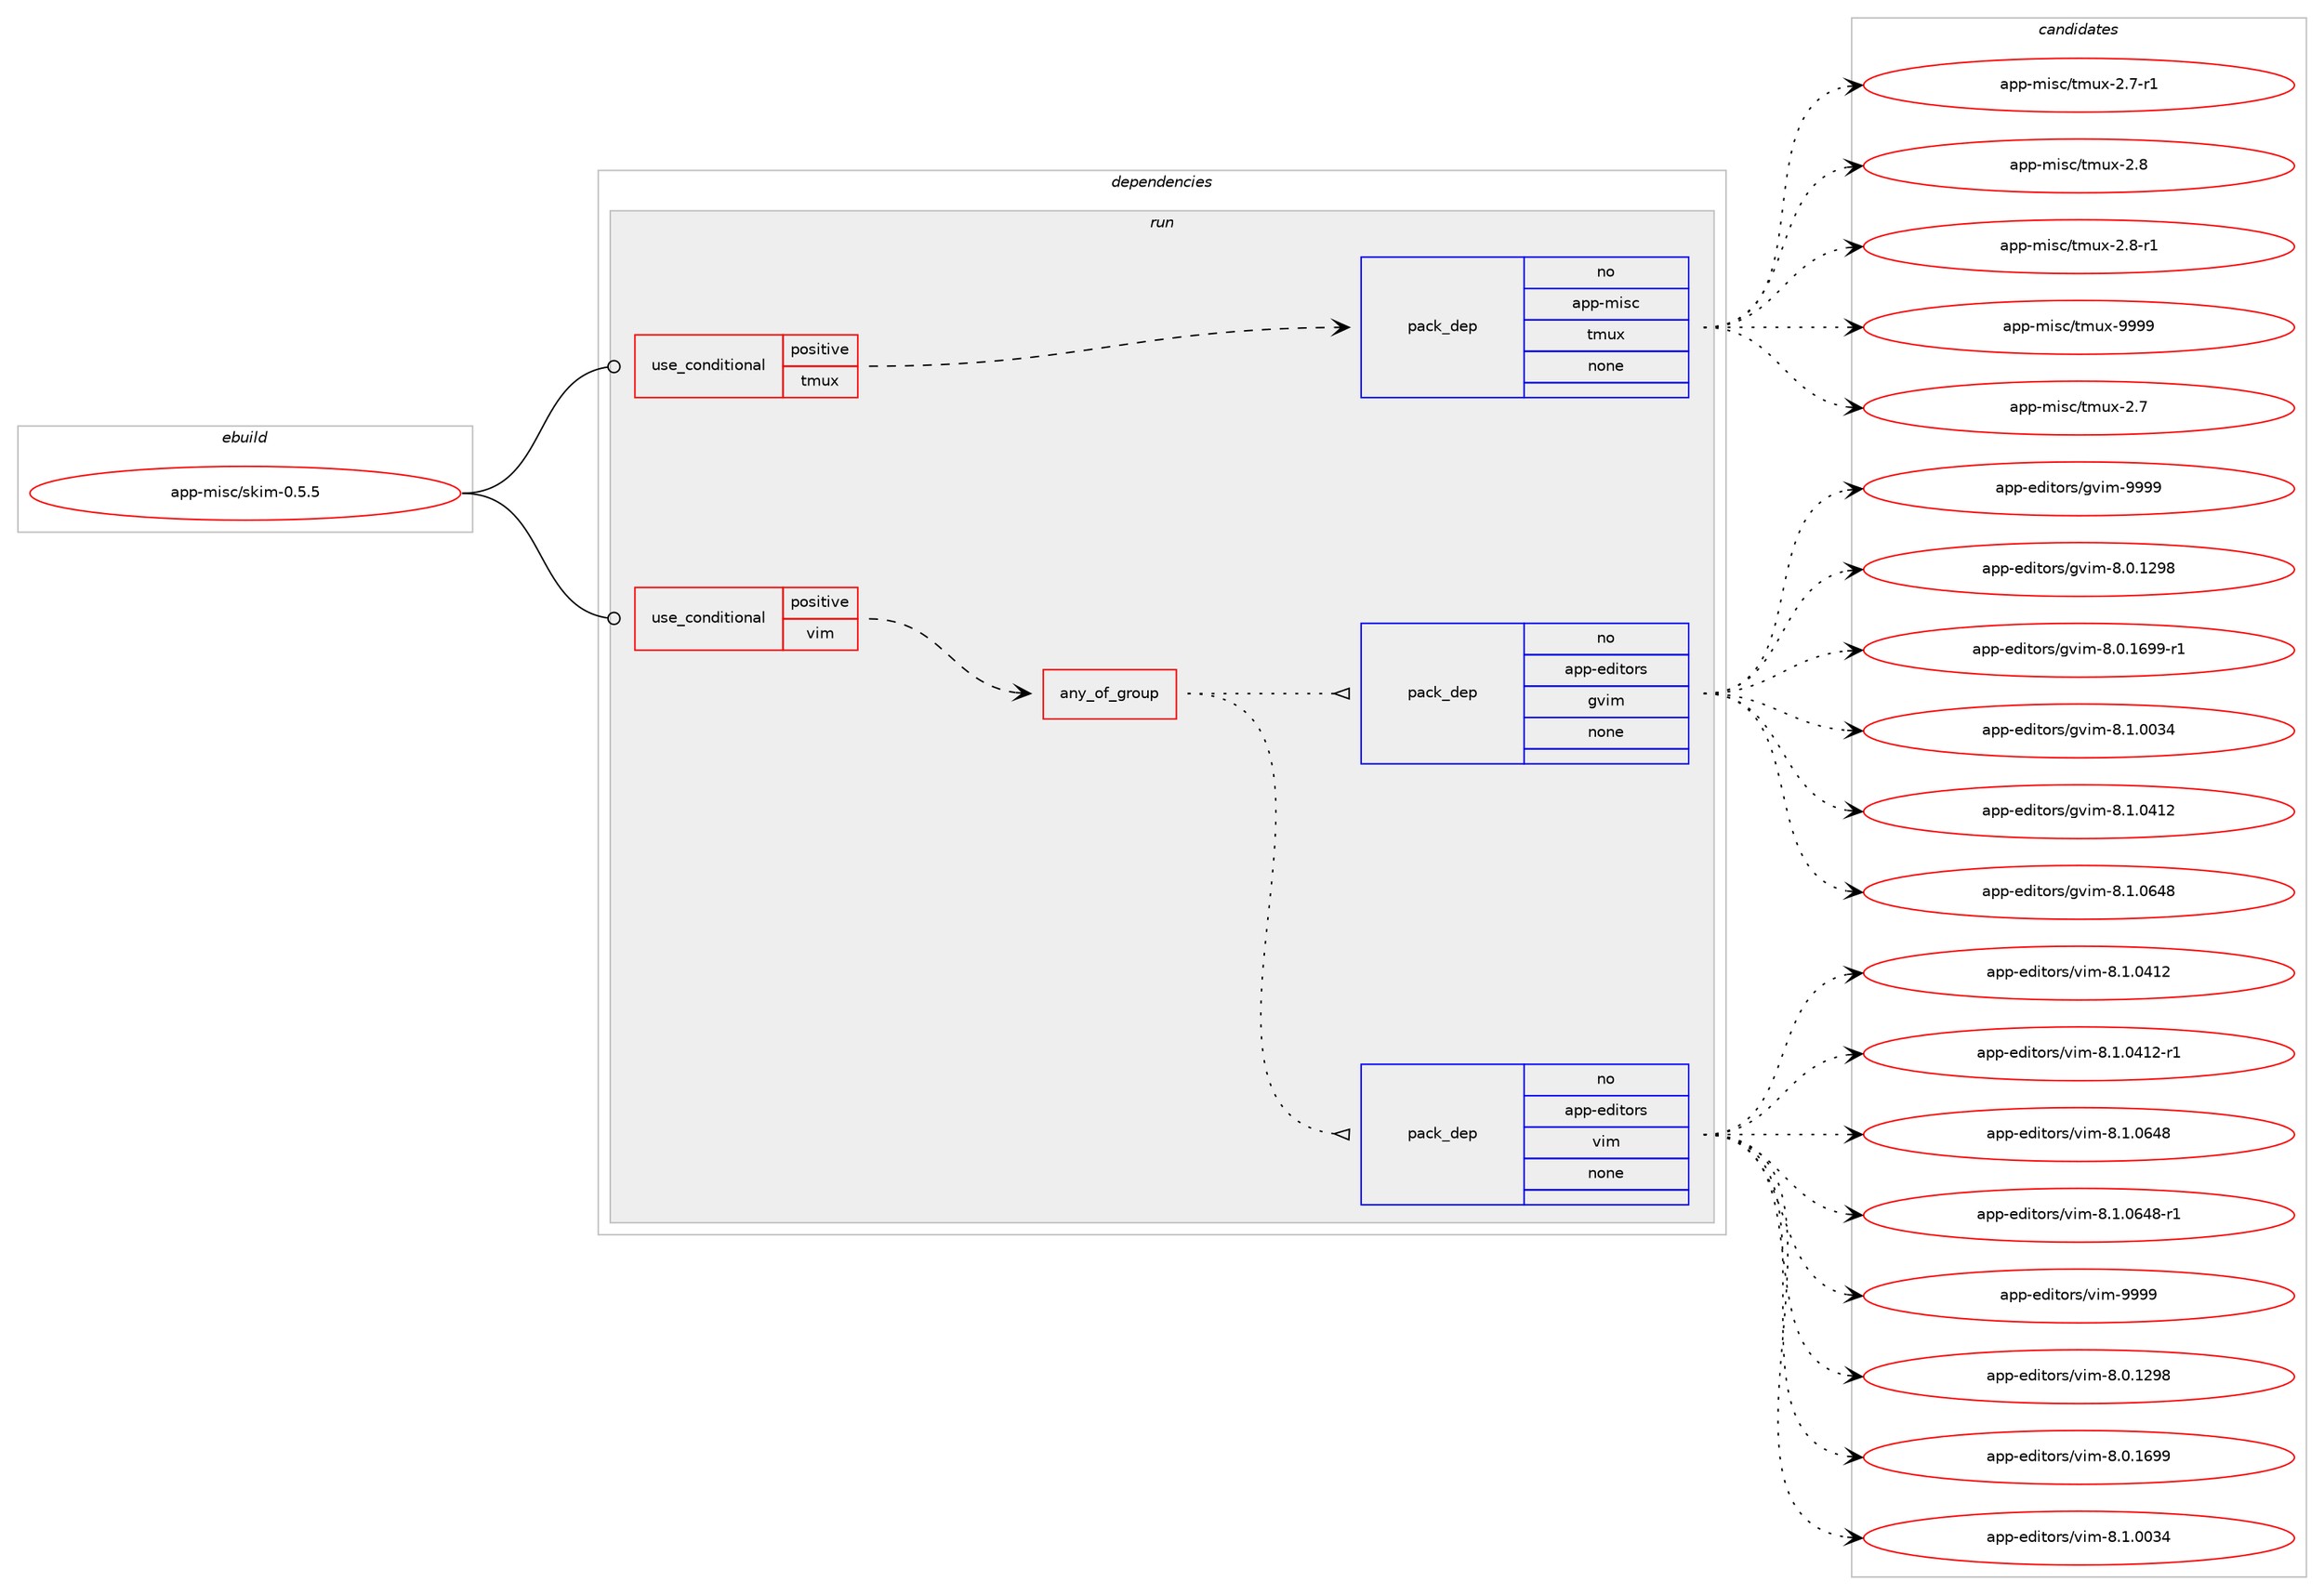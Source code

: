 digraph prolog {

# *************
# Graph options
# *************

newrank=true;
concentrate=true;
compound=true;
graph [rankdir=LR,fontname=Helvetica,fontsize=10,ranksep=1.5];#, ranksep=2.5, nodesep=0.2];
edge  [arrowhead=vee];
node  [fontname=Helvetica,fontsize=10];

# **********
# The ebuild
# **********

subgraph cluster_leftcol {
color=gray;
rank=same;
label=<<i>ebuild</i>>;
id [label="app-misc/skim-0.5.5", color=red, width=4, href="../app-misc/skim-0.5.5.svg"];
}

# ****************
# The dependencies
# ****************

subgraph cluster_midcol {
color=gray;
label=<<i>dependencies</i>>;
subgraph cluster_compile {
fillcolor="#eeeeee";
style=filled;
label=<<i>compile</i>>;
}
subgraph cluster_compileandrun {
fillcolor="#eeeeee";
style=filled;
label=<<i>compile and run</i>>;
}
subgraph cluster_run {
fillcolor="#eeeeee";
style=filled;
label=<<i>run</i>>;
subgraph cond353821 {
dependency1300898 [label=<<TABLE BORDER="0" CELLBORDER="1" CELLSPACING="0" CELLPADDING="4"><TR><TD ROWSPAN="3" CELLPADDING="10">use_conditional</TD></TR><TR><TD>positive</TD></TR><TR><TD>tmux</TD></TR></TABLE>>, shape=none, color=red];
subgraph pack926827 {
dependency1300899 [label=<<TABLE BORDER="0" CELLBORDER="1" CELLSPACING="0" CELLPADDING="4" WIDTH="220"><TR><TD ROWSPAN="6" CELLPADDING="30">pack_dep</TD></TR><TR><TD WIDTH="110">no</TD></TR><TR><TD>app-misc</TD></TR><TR><TD>tmux</TD></TR><TR><TD>none</TD></TR><TR><TD></TD></TR></TABLE>>, shape=none, color=blue];
}
dependency1300898:e -> dependency1300899:w [weight=20,style="dashed",arrowhead="vee"];
}
id:e -> dependency1300898:w [weight=20,style="solid",arrowhead="odot"];
subgraph cond353822 {
dependency1300900 [label=<<TABLE BORDER="0" CELLBORDER="1" CELLSPACING="0" CELLPADDING="4"><TR><TD ROWSPAN="3" CELLPADDING="10">use_conditional</TD></TR><TR><TD>positive</TD></TR><TR><TD>vim</TD></TR></TABLE>>, shape=none, color=red];
subgraph any19708 {
dependency1300901 [label=<<TABLE BORDER="0" CELLBORDER="1" CELLSPACING="0" CELLPADDING="4"><TR><TD CELLPADDING="10">any_of_group</TD></TR></TABLE>>, shape=none, color=red];subgraph pack926828 {
dependency1300902 [label=<<TABLE BORDER="0" CELLBORDER="1" CELLSPACING="0" CELLPADDING="4" WIDTH="220"><TR><TD ROWSPAN="6" CELLPADDING="30">pack_dep</TD></TR><TR><TD WIDTH="110">no</TD></TR><TR><TD>app-editors</TD></TR><TR><TD>vim</TD></TR><TR><TD>none</TD></TR><TR><TD></TD></TR></TABLE>>, shape=none, color=blue];
}
dependency1300901:e -> dependency1300902:w [weight=20,style="dotted",arrowhead="oinv"];
subgraph pack926829 {
dependency1300903 [label=<<TABLE BORDER="0" CELLBORDER="1" CELLSPACING="0" CELLPADDING="4" WIDTH="220"><TR><TD ROWSPAN="6" CELLPADDING="30">pack_dep</TD></TR><TR><TD WIDTH="110">no</TD></TR><TR><TD>app-editors</TD></TR><TR><TD>gvim</TD></TR><TR><TD>none</TD></TR><TR><TD></TD></TR></TABLE>>, shape=none, color=blue];
}
dependency1300901:e -> dependency1300903:w [weight=20,style="dotted",arrowhead="oinv"];
}
dependency1300900:e -> dependency1300901:w [weight=20,style="dashed",arrowhead="vee"];
}
id:e -> dependency1300900:w [weight=20,style="solid",arrowhead="odot"];
}
}

# **************
# The candidates
# **************

subgraph cluster_choices {
rank=same;
color=gray;
label=<<i>candidates</i>>;

subgraph choice926827 {
color=black;
nodesep=1;
choice9711211245109105115994711610911712045504655 [label="app-misc/tmux-2.7", color=red, width=4,href="../app-misc/tmux-2.7.svg"];
choice97112112451091051159947116109117120455046554511449 [label="app-misc/tmux-2.7-r1", color=red, width=4,href="../app-misc/tmux-2.7-r1.svg"];
choice9711211245109105115994711610911712045504656 [label="app-misc/tmux-2.8", color=red, width=4,href="../app-misc/tmux-2.8.svg"];
choice97112112451091051159947116109117120455046564511449 [label="app-misc/tmux-2.8-r1", color=red, width=4,href="../app-misc/tmux-2.8-r1.svg"];
choice971121124510910511599471161091171204557575757 [label="app-misc/tmux-9999", color=red, width=4,href="../app-misc/tmux-9999.svg"];
dependency1300899:e -> choice9711211245109105115994711610911712045504655:w [style=dotted,weight="100"];
dependency1300899:e -> choice97112112451091051159947116109117120455046554511449:w [style=dotted,weight="100"];
dependency1300899:e -> choice9711211245109105115994711610911712045504656:w [style=dotted,weight="100"];
dependency1300899:e -> choice97112112451091051159947116109117120455046564511449:w [style=dotted,weight="100"];
dependency1300899:e -> choice971121124510910511599471161091171204557575757:w [style=dotted,weight="100"];
}
subgraph choice926828 {
color=black;
nodesep=1;
choice971121124510110010511611111411547118105109455646484649505756 [label="app-editors/vim-8.0.1298", color=red, width=4,href="../app-editors/vim-8.0.1298.svg"];
choice971121124510110010511611111411547118105109455646484649545757 [label="app-editors/vim-8.0.1699", color=red, width=4,href="../app-editors/vim-8.0.1699.svg"];
choice971121124510110010511611111411547118105109455646494648485152 [label="app-editors/vim-8.1.0034", color=red, width=4,href="../app-editors/vim-8.1.0034.svg"];
choice971121124510110010511611111411547118105109455646494648524950 [label="app-editors/vim-8.1.0412", color=red, width=4,href="../app-editors/vim-8.1.0412.svg"];
choice9711211245101100105116111114115471181051094556464946485249504511449 [label="app-editors/vim-8.1.0412-r1", color=red, width=4,href="../app-editors/vim-8.1.0412-r1.svg"];
choice971121124510110010511611111411547118105109455646494648545256 [label="app-editors/vim-8.1.0648", color=red, width=4,href="../app-editors/vim-8.1.0648.svg"];
choice9711211245101100105116111114115471181051094556464946485452564511449 [label="app-editors/vim-8.1.0648-r1", color=red, width=4,href="../app-editors/vim-8.1.0648-r1.svg"];
choice9711211245101100105116111114115471181051094557575757 [label="app-editors/vim-9999", color=red, width=4,href="../app-editors/vim-9999.svg"];
dependency1300902:e -> choice971121124510110010511611111411547118105109455646484649505756:w [style=dotted,weight="100"];
dependency1300902:e -> choice971121124510110010511611111411547118105109455646484649545757:w [style=dotted,weight="100"];
dependency1300902:e -> choice971121124510110010511611111411547118105109455646494648485152:w [style=dotted,weight="100"];
dependency1300902:e -> choice971121124510110010511611111411547118105109455646494648524950:w [style=dotted,weight="100"];
dependency1300902:e -> choice9711211245101100105116111114115471181051094556464946485249504511449:w [style=dotted,weight="100"];
dependency1300902:e -> choice971121124510110010511611111411547118105109455646494648545256:w [style=dotted,weight="100"];
dependency1300902:e -> choice9711211245101100105116111114115471181051094556464946485452564511449:w [style=dotted,weight="100"];
dependency1300902:e -> choice9711211245101100105116111114115471181051094557575757:w [style=dotted,weight="100"];
}
subgraph choice926829 {
color=black;
nodesep=1;
choice971121124510110010511611111411547103118105109455646484649505756 [label="app-editors/gvim-8.0.1298", color=red, width=4,href="../app-editors/gvim-8.0.1298.svg"];
choice9711211245101100105116111114115471031181051094556464846495457574511449 [label="app-editors/gvim-8.0.1699-r1", color=red, width=4,href="../app-editors/gvim-8.0.1699-r1.svg"];
choice971121124510110010511611111411547103118105109455646494648485152 [label="app-editors/gvim-8.1.0034", color=red, width=4,href="../app-editors/gvim-8.1.0034.svg"];
choice971121124510110010511611111411547103118105109455646494648524950 [label="app-editors/gvim-8.1.0412", color=red, width=4,href="../app-editors/gvim-8.1.0412.svg"];
choice971121124510110010511611111411547103118105109455646494648545256 [label="app-editors/gvim-8.1.0648", color=red, width=4,href="../app-editors/gvim-8.1.0648.svg"];
choice9711211245101100105116111114115471031181051094557575757 [label="app-editors/gvim-9999", color=red, width=4,href="../app-editors/gvim-9999.svg"];
dependency1300903:e -> choice971121124510110010511611111411547103118105109455646484649505756:w [style=dotted,weight="100"];
dependency1300903:e -> choice9711211245101100105116111114115471031181051094556464846495457574511449:w [style=dotted,weight="100"];
dependency1300903:e -> choice971121124510110010511611111411547103118105109455646494648485152:w [style=dotted,weight="100"];
dependency1300903:e -> choice971121124510110010511611111411547103118105109455646494648524950:w [style=dotted,weight="100"];
dependency1300903:e -> choice971121124510110010511611111411547103118105109455646494648545256:w [style=dotted,weight="100"];
dependency1300903:e -> choice9711211245101100105116111114115471031181051094557575757:w [style=dotted,weight="100"];
}
}

}

